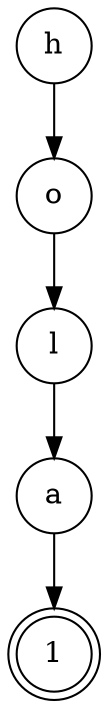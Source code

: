 digraph {   
    node [shape = doublecircle, color = black] 1 ;
    node [shape = circle];
    node [color= black];
    h -> o -> l -> a -> 1;	
}
